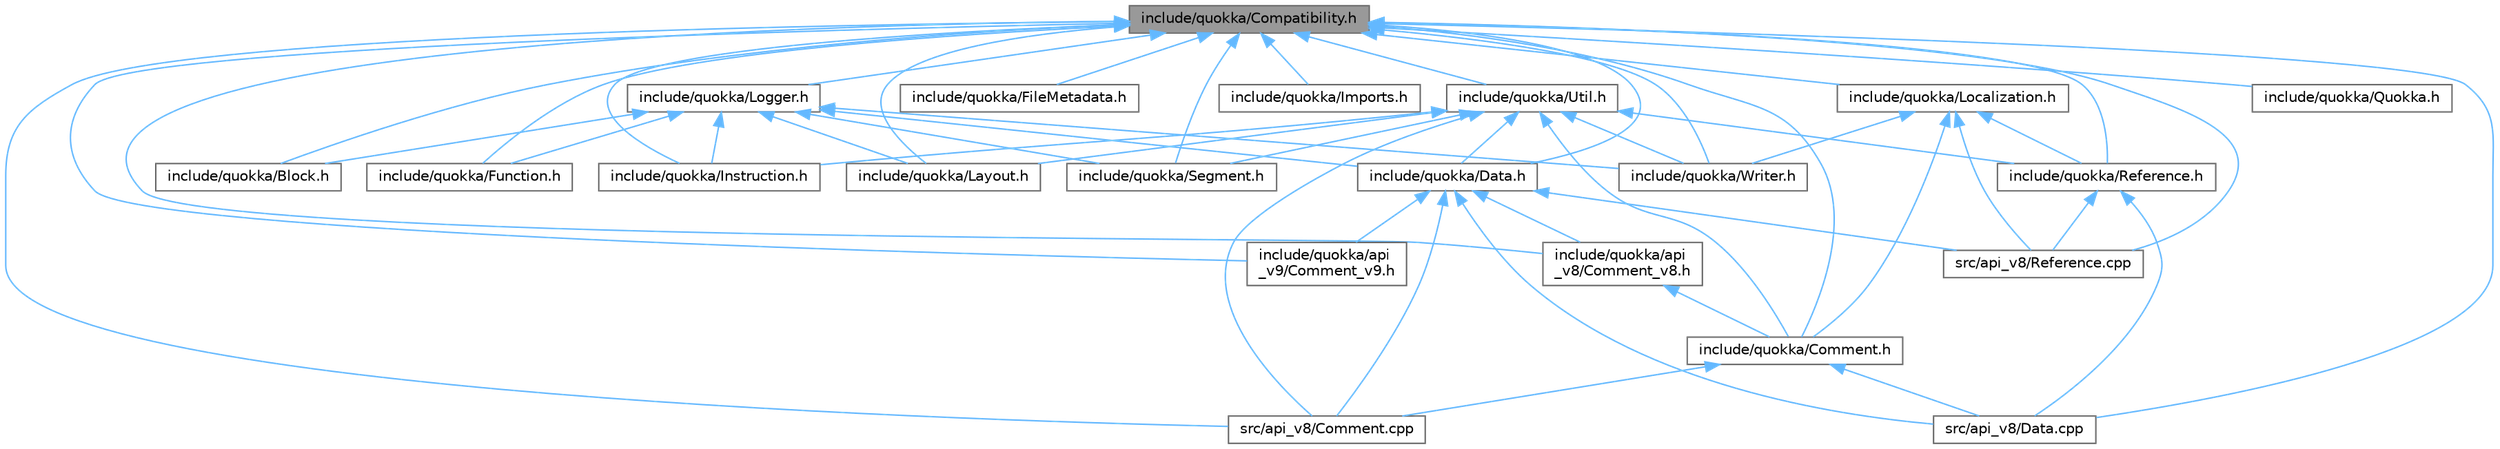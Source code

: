 digraph "include/quokka/Compatibility.h"
{
 // LATEX_PDF_SIZE
  bgcolor="transparent";
  edge [fontname=Helvetica,fontsize=10,labelfontname=Helvetica,labelfontsize=10];
  node [fontname=Helvetica,fontsize=10,shape=box,height=0.2,width=0.4];
  Node1 [id="Node000001",label="include/quokka/Compatibility.h",height=0.2,width=0.4,color="gray40", fillcolor="grey60", style="filled", fontcolor="black",tooltip=" "];
  Node1 -> Node2 [id="edge1_Node000001_Node000002",dir="back",color="steelblue1",style="solid",tooltip=" "];
  Node2 [id="Node000002",label="include/quokka/Block.h",height=0.2,width=0.4,color="grey40", fillcolor="white", style="filled",URL="$Block_8h.html",tooltip=" "];
  Node1 -> Node3 [id="edge2_Node000001_Node000003",dir="back",color="steelblue1",style="solid",tooltip=" "];
  Node3 [id="Node000003",label="include/quokka/Comment.h",height=0.2,width=0.4,color="grey40", fillcolor="white", style="filled",URL="$Comment_8h.html",tooltip=" "];
  Node3 -> Node4 [id="edge3_Node000003_Node000004",dir="back",color="steelblue1",style="solid",tooltip=" "];
  Node4 [id="Node000004",label="src/api_v8/Comment.cpp",height=0.2,width=0.4,color="grey40", fillcolor="white", style="filled",URL="$api__v8_2Comment_8cpp_source.html",tooltip=" "];
  Node3 -> Node5 [id="edge4_Node000003_Node000005",dir="back",color="steelblue1",style="solid",tooltip=" "];
  Node5 [id="Node000005",label="src/api_v8/Data.cpp",height=0.2,width=0.4,color="grey40", fillcolor="white", style="filled",URL="$api__v8_2Data_8cpp_source.html",tooltip=" "];
  Node1 -> Node6 [id="edge5_Node000001_Node000006",dir="back",color="steelblue1",style="solid",tooltip=" "];
  Node6 [id="Node000006",label="include/quokka/Data.h",height=0.2,width=0.4,color="grey40", fillcolor="white", style="filled",URL="$Data_8h.html",tooltip=" "];
  Node6 -> Node7 [id="edge6_Node000006_Node000007",dir="back",color="steelblue1",style="solid",tooltip=" "];
  Node7 [id="Node000007",label="include/quokka/api\l_v8/Comment_v8.h",height=0.2,width=0.4,color="grey40", fillcolor="white", style="filled",URL="$Comment__v8_8h_source.html",tooltip=" "];
  Node7 -> Node3 [id="edge7_Node000007_Node000003",dir="back",color="steelblue1",style="solid",tooltip=" "];
  Node6 -> Node8 [id="edge8_Node000006_Node000008",dir="back",color="steelblue1",style="solid",tooltip=" "];
  Node8 [id="Node000008",label="include/quokka/api\l_v9/Comment_v9.h",height=0.2,width=0.4,color="grey40", fillcolor="white", style="filled",URL="$Comment__v9_8h.html",tooltip=" "];
  Node6 -> Node4 [id="edge9_Node000006_Node000004",dir="back",color="steelblue1",style="solid",tooltip=" "];
  Node6 -> Node5 [id="edge10_Node000006_Node000005",dir="back",color="steelblue1",style="solid",tooltip=" "];
  Node6 -> Node9 [id="edge11_Node000006_Node000009",dir="back",color="steelblue1",style="solid",tooltip=" "];
  Node9 [id="Node000009",label="src/api_v8/Reference.cpp",height=0.2,width=0.4,color="grey40", fillcolor="white", style="filled",URL="$api__v8_2Reference_8cpp_source.html",tooltip=" "];
  Node1 -> Node10 [id="edge12_Node000001_Node000010",dir="back",color="steelblue1",style="solid",tooltip=" "];
  Node10 [id="Node000010",label="include/quokka/FileMetadata.h",height=0.2,width=0.4,color="grey40", fillcolor="white", style="filled",URL="$FileMetadata_8h.html",tooltip=" "];
  Node1 -> Node11 [id="edge13_Node000001_Node000011",dir="back",color="steelblue1",style="solid",tooltip=" "];
  Node11 [id="Node000011",label="include/quokka/Function.h",height=0.2,width=0.4,color="grey40", fillcolor="white", style="filled",URL="$Function_8h.html",tooltip=" "];
  Node1 -> Node12 [id="edge14_Node000001_Node000012",dir="back",color="steelblue1",style="solid",tooltip=" "];
  Node12 [id="Node000012",label="include/quokka/Imports.h",height=0.2,width=0.4,color="grey40", fillcolor="white", style="filled",URL="$Imports_8h_source.html",tooltip=" "];
  Node1 -> Node13 [id="edge15_Node000001_Node000013",dir="back",color="steelblue1",style="solid",tooltip=" "];
  Node13 [id="Node000013",label="include/quokka/Instruction.h",height=0.2,width=0.4,color="grey40", fillcolor="white", style="filled",URL="$Instruction_8h.html",tooltip=" "];
  Node1 -> Node14 [id="edge16_Node000001_Node000014",dir="back",color="steelblue1",style="solid",tooltip=" "];
  Node14 [id="Node000014",label="include/quokka/Layout.h",height=0.2,width=0.4,color="grey40", fillcolor="white", style="filled",URL="$Layout_8h.html",tooltip=" "];
  Node1 -> Node15 [id="edge17_Node000001_Node000015",dir="back",color="steelblue1",style="solid",tooltip=" "];
  Node15 [id="Node000015",label="include/quokka/Localization.h",height=0.2,width=0.4,color="grey40", fillcolor="white", style="filled",URL="$Localization_8h.html",tooltip=" "];
  Node15 -> Node3 [id="edge18_Node000015_Node000003",dir="back",color="steelblue1",style="solid",tooltip=" "];
  Node15 -> Node16 [id="edge19_Node000015_Node000016",dir="back",color="steelblue1",style="solid",tooltip=" "];
  Node16 [id="Node000016",label="include/quokka/Reference.h",height=0.2,width=0.4,color="grey40", fillcolor="white", style="filled",URL="$Reference_8h.html",tooltip=" "];
  Node16 -> Node5 [id="edge20_Node000016_Node000005",dir="back",color="steelblue1",style="solid",tooltip=" "];
  Node16 -> Node9 [id="edge21_Node000016_Node000009",dir="back",color="steelblue1",style="solid",tooltip=" "];
  Node15 -> Node17 [id="edge22_Node000015_Node000017",dir="back",color="steelblue1",style="solid",tooltip=" "];
  Node17 [id="Node000017",label="include/quokka/Writer.h",height=0.2,width=0.4,color="grey40", fillcolor="white", style="filled",URL="$Writer_8h.html",tooltip=" "];
  Node15 -> Node9 [id="edge23_Node000015_Node000009",dir="back",color="steelblue1",style="solid",tooltip=" "];
  Node1 -> Node18 [id="edge24_Node000001_Node000018",dir="back",color="steelblue1",style="solid",tooltip=" "];
  Node18 [id="Node000018",label="include/quokka/Logger.h",height=0.2,width=0.4,color="grey40", fillcolor="white", style="filled",URL="$Logger_8h.html",tooltip=" "];
  Node18 -> Node2 [id="edge25_Node000018_Node000002",dir="back",color="steelblue1",style="solid",tooltip=" "];
  Node18 -> Node6 [id="edge26_Node000018_Node000006",dir="back",color="steelblue1",style="solid",tooltip=" "];
  Node18 -> Node11 [id="edge27_Node000018_Node000011",dir="back",color="steelblue1",style="solid",tooltip=" "];
  Node18 -> Node13 [id="edge28_Node000018_Node000013",dir="back",color="steelblue1",style="solid",tooltip=" "];
  Node18 -> Node14 [id="edge29_Node000018_Node000014",dir="back",color="steelblue1",style="solid",tooltip=" "];
  Node18 -> Node19 [id="edge30_Node000018_Node000019",dir="back",color="steelblue1",style="solid",tooltip=" "];
  Node19 [id="Node000019",label="include/quokka/Segment.h",height=0.2,width=0.4,color="grey40", fillcolor="white", style="filled",URL="$Segment_8h.html",tooltip=" "];
  Node18 -> Node17 [id="edge31_Node000018_Node000017",dir="back",color="steelblue1",style="solid",tooltip=" "];
  Node1 -> Node20 [id="edge32_Node000001_Node000020",dir="back",color="steelblue1",style="solid",tooltip=" "];
  Node20 [id="Node000020",label="include/quokka/Quokka.h",height=0.2,width=0.4,color="grey40", fillcolor="white", style="filled",URL="$Quokka_8h.html",tooltip=" "];
  Node1 -> Node16 [id="edge33_Node000001_Node000016",dir="back",color="steelblue1",style="solid",tooltip=" "];
  Node1 -> Node19 [id="edge34_Node000001_Node000019",dir="back",color="steelblue1",style="solid",tooltip=" "];
  Node1 -> Node21 [id="edge35_Node000001_Node000021",dir="back",color="steelblue1",style="solid",tooltip=" "];
  Node21 [id="Node000021",label="include/quokka/Util.h",height=0.2,width=0.4,color="grey40", fillcolor="white", style="filled",URL="$Util_8h.html",tooltip=" "];
  Node21 -> Node3 [id="edge36_Node000021_Node000003",dir="back",color="steelblue1",style="solid",tooltip=" "];
  Node21 -> Node6 [id="edge37_Node000021_Node000006",dir="back",color="steelblue1",style="solid",tooltip=" "];
  Node21 -> Node13 [id="edge38_Node000021_Node000013",dir="back",color="steelblue1",style="solid",tooltip=" "];
  Node21 -> Node14 [id="edge39_Node000021_Node000014",dir="back",color="steelblue1",style="solid",tooltip=" "];
  Node21 -> Node16 [id="edge40_Node000021_Node000016",dir="back",color="steelblue1",style="solid",tooltip=" "];
  Node21 -> Node19 [id="edge41_Node000021_Node000019",dir="back",color="steelblue1",style="solid",tooltip=" "];
  Node21 -> Node17 [id="edge42_Node000021_Node000017",dir="back",color="steelblue1",style="solid",tooltip=" "];
  Node21 -> Node4 [id="edge43_Node000021_Node000004",dir="back",color="steelblue1",style="solid",tooltip=" "];
  Node1 -> Node17 [id="edge44_Node000001_Node000017",dir="back",color="steelblue1",style="solid",tooltip=" "];
  Node1 -> Node7 [id="edge45_Node000001_Node000007",dir="back",color="steelblue1",style="solid",tooltip=" "];
  Node1 -> Node8 [id="edge46_Node000001_Node000008",dir="back",color="steelblue1",style="solid",tooltip=" "];
  Node1 -> Node4 [id="edge47_Node000001_Node000004",dir="back",color="steelblue1",style="solid",tooltip=" "];
  Node1 -> Node5 [id="edge48_Node000001_Node000005",dir="back",color="steelblue1",style="solid",tooltip=" "];
  Node1 -> Node9 [id="edge49_Node000001_Node000009",dir="back",color="steelblue1",style="solid",tooltip=" "];
}

